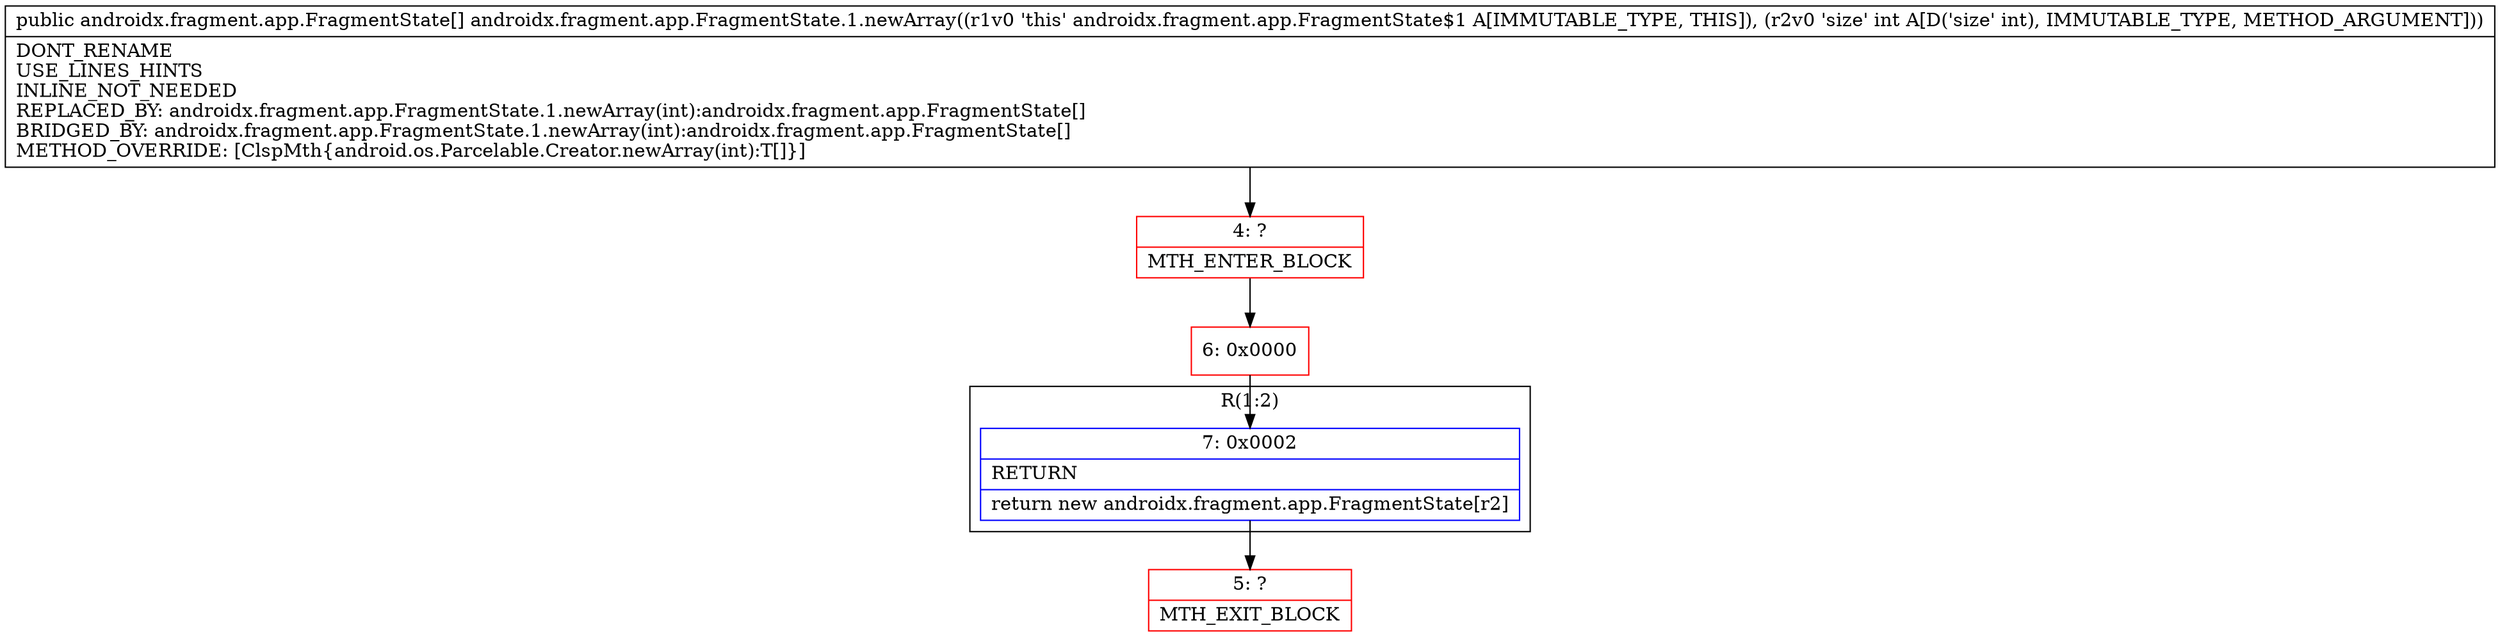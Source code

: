 digraph "CFG forandroidx.fragment.app.FragmentState.1.newArray(I)[Landroidx\/fragment\/app\/FragmentState;" {
subgraph cluster_Region_55537010 {
label = "R(1:2)";
node [shape=record,color=blue];
Node_7 [shape=record,label="{7\:\ 0x0002|RETURN\l|return new androidx.fragment.app.FragmentState[r2]\l}"];
}
Node_4 [shape=record,color=red,label="{4\:\ ?|MTH_ENTER_BLOCK\l}"];
Node_6 [shape=record,color=red,label="{6\:\ 0x0000}"];
Node_5 [shape=record,color=red,label="{5\:\ ?|MTH_EXIT_BLOCK\l}"];
MethodNode[shape=record,label="{public androidx.fragment.app.FragmentState[] androidx.fragment.app.FragmentState.1.newArray((r1v0 'this' androidx.fragment.app.FragmentState$1 A[IMMUTABLE_TYPE, THIS]), (r2v0 'size' int A[D('size' int), IMMUTABLE_TYPE, METHOD_ARGUMENT]))  | DONT_RENAME\lUSE_LINES_HINTS\lINLINE_NOT_NEEDED\lREPLACED_BY: androidx.fragment.app.FragmentState.1.newArray(int):androidx.fragment.app.FragmentState[]\lBRIDGED_BY: androidx.fragment.app.FragmentState.1.newArray(int):androidx.fragment.app.FragmentState[]\lMETHOD_OVERRIDE: [ClspMth\{android.os.Parcelable.Creator.newArray(int):T[]\}]\l}"];
MethodNode -> Node_4;Node_7 -> Node_5;
Node_4 -> Node_6;
Node_6 -> Node_7;
}

